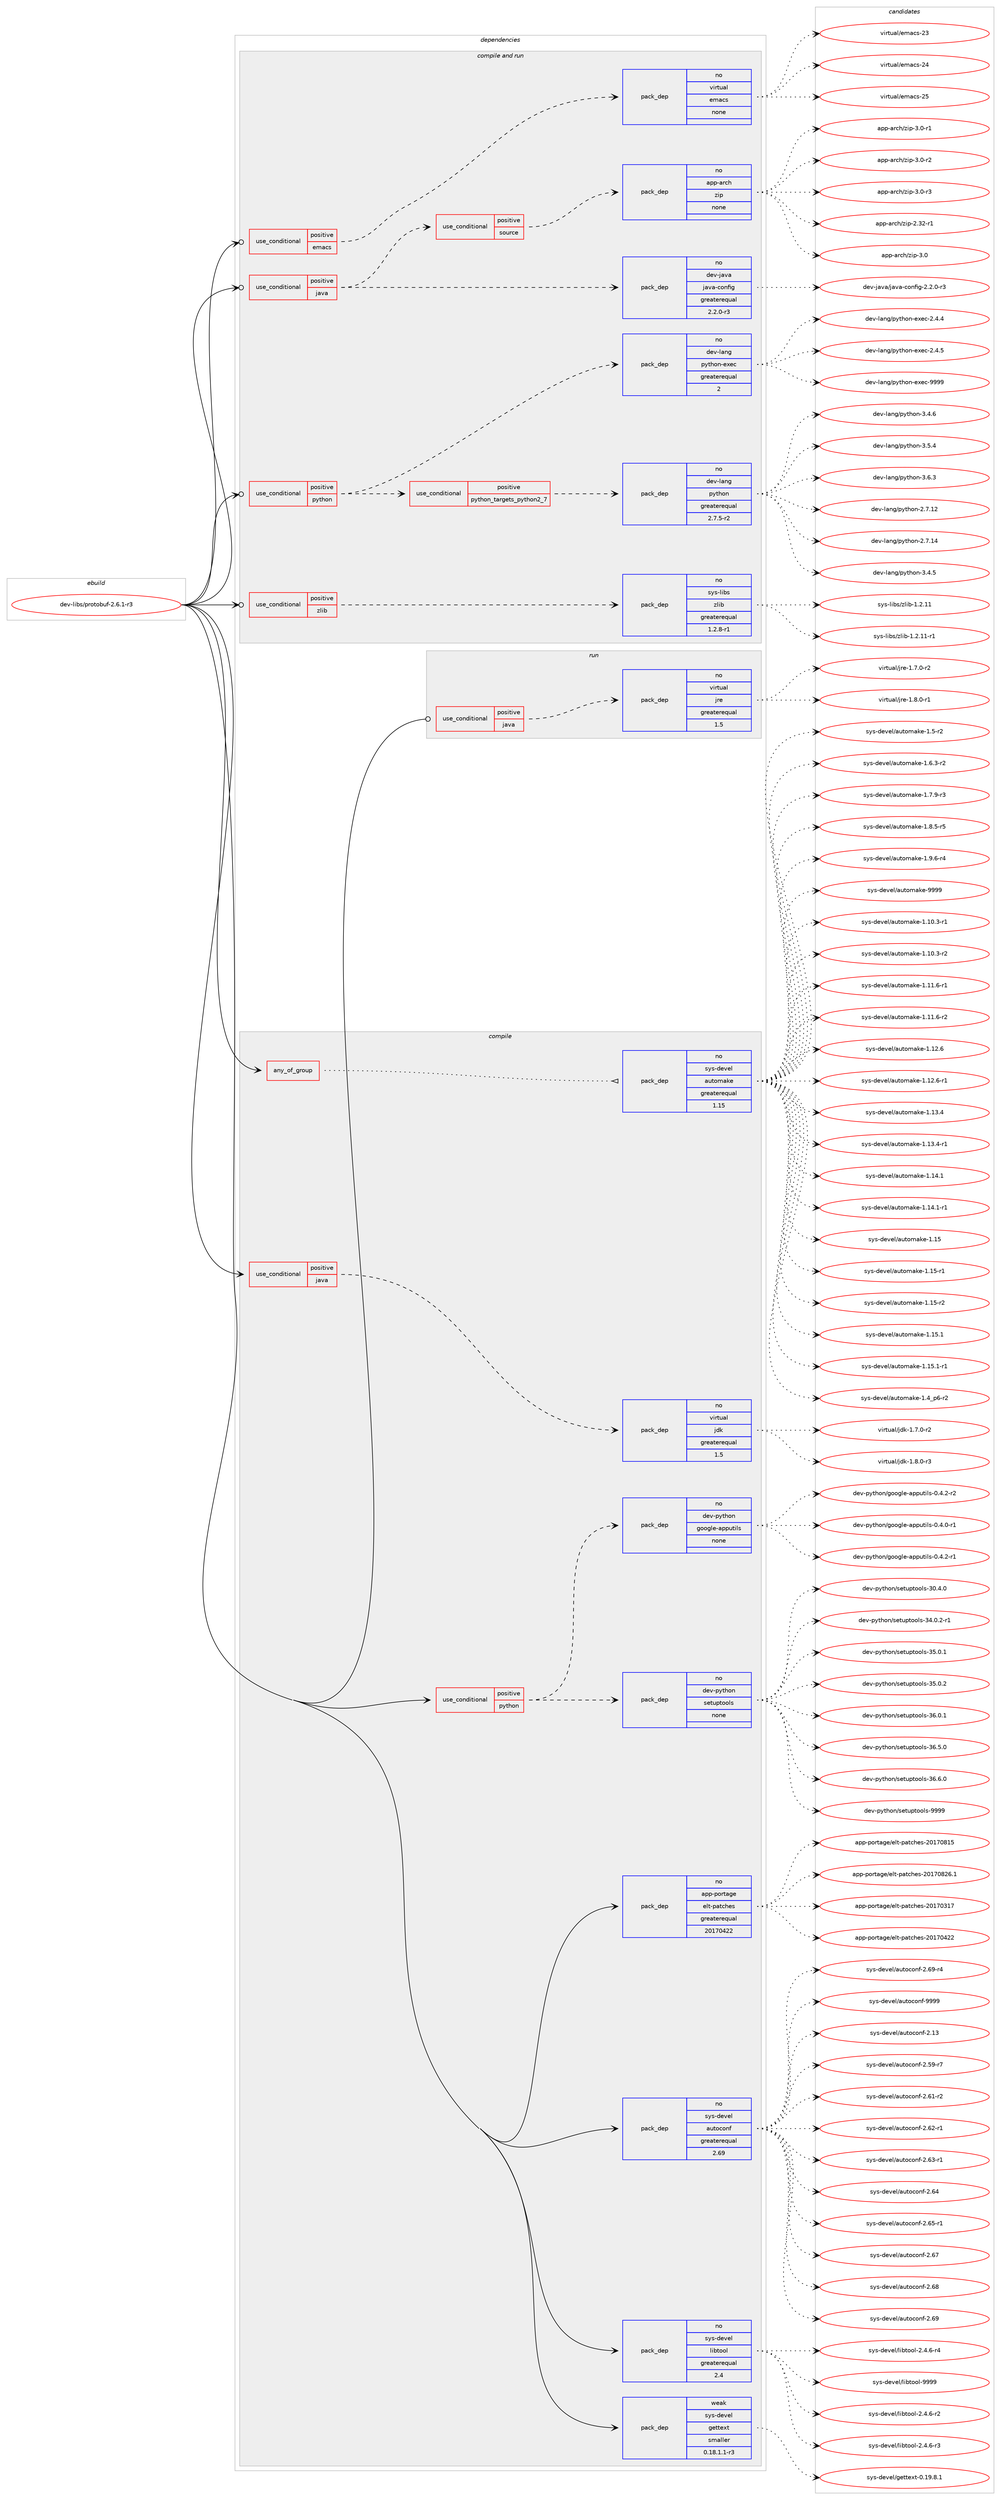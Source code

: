digraph prolog {

# *************
# Graph options
# *************

newrank=true;
concentrate=true;
compound=true;
graph [rankdir=LR,fontname=Helvetica,fontsize=10,ranksep=1.5];#, ranksep=2.5, nodesep=0.2];
edge  [arrowhead=vee];
node  [fontname=Helvetica,fontsize=10];

# **********
# The ebuild
# **********

subgraph cluster_leftcol {
color=gray;
rank=same;
label=<<i>ebuild</i>>;
id [label="dev-libs/protobuf-2.6.1-r3", color=red, width=4, href="../dev-libs/protobuf-2.6.1-r3.svg"];
}

# ****************
# The dependencies
# ****************

subgraph cluster_midcol {
color=gray;
label=<<i>dependencies</i>>;
subgraph cluster_compile {
fillcolor="#eeeeee";
style=filled;
label=<<i>compile</i>>;
subgraph any3523 {
dependency118746 [label=<<TABLE BORDER="0" CELLBORDER="1" CELLSPACING="0" CELLPADDING="4"><TR><TD CELLPADDING="10">any_of_group</TD></TR></TABLE>>, shape=none, color=red];subgraph pack89497 {
dependency118747 [label=<<TABLE BORDER="0" CELLBORDER="1" CELLSPACING="0" CELLPADDING="4" WIDTH="220"><TR><TD ROWSPAN="6" CELLPADDING="30">pack_dep</TD></TR><TR><TD WIDTH="110">no</TD></TR><TR><TD>sys-devel</TD></TR><TR><TD>automake</TD></TR><TR><TD>greaterequal</TD></TR><TR><TD>1.15</TD></TR></TABLE>>, shape=none, color=blue];
}
dependency118746:e -> dependency118747:w [weight=20,style="dotted",arrowhead="oinv"];
}
id:e -> dependency118746:w [weight=20,style="solid",arrowhead="vee"];
subgraph cond25694 {
dependency118748 [label=<<TABLE BORDER="0" CELLBORDER="1" CELLSPACING="0" CELLPADDING="4"><TR><TD ROWSPAN="3" CELLPADDING="10">use_conditional</TD></TR><TR><TD>positive</TD></TR><TR><TD>java</TD></TR></TABLE>>, shape=none, color=red];
subgraph pack89498 {
dependency118749 [label=<<TABLE BORDER="0" CELLBORDER="1" CELLSPACING="0" CELLPADDING="4" WIDTH="220"><TR><TD ROWSPAN="6" CELLPADDING="30">pack_dep</TD></TR><TR><TD WIDTH="110">no</TD></TR><TR><TD>virtual</TD></TR><TR><TD>jdk</TD></TR><TR><TD>greaterequal</TD></TR><TR><TD>1.5</TD></TR></TABLE>>, shape=none, color=blue];
}
dependency118748:e -> dependency118749:w [weight=20,style="dashed",arrowhead="vee"];
}
id:e -> dependency118748:w [weight=20,style="solid",arrowhead="vee"];
subgraph cond25695 {
dependency118750 [label=<<TABLE BORDER="0" CELLBORDER="1" CELLSPACING="0" CELLPADDING="4"><TR><TD ROWSPAN="3" CELLPADDING="10">use_conditional</TD></TR><TR><TD>positive</TD></TR><TR><TD>python</TD></TR></TABLE>>, shape=none, color=red];
subgraph pack89499 {
dependency118751 [label=<<TABLE BORDER="0" CELLBORDER="1" CELLSPACING="0" CELLPADDING="4" WIDTH="220"><TR><TD ROWSPAN="6" CELLPADDING="30">pack_dep</TD></TR><TR><TD WIDTH="110">no</TD></TR><TR><TD>dev-python</TD></TR><TR><TD>google-apputils</TD></TR><TR><TD>none</TD></TR><TR><TD></TD></TR></TABLE>>, shape=none, color=blue];
}
dependency118750:e -> dependency118751:w [weight=20,style="dashed",arrowhead="vee"];
subgraph pack89500 {
dependency118752 [label=<<TABLE BORDER="0" CELLBORDER="1" CELLSPACING="0" CELLPADDING="4" WIDTH="220"><TR><TD ROWSPAN="6" CELLPADDING="30">pack_dep</TD></TR><TR><TD WIDTH="110">no</TD></TR><TR><TD>dev-python</TD></TR><TR><TD>setuptools</TD></TR><TR><TD>none</TD></TR><TR><TD></TD></TR></TABLE>>, shape=none, color=blue];
}
dependency118750:e -> dependency118752:w [weight=20,style="dashed",arrowhead="vee"];
}
id:e -> dependency118750:w [weight=20,style="solid",arrowhead="vee"];
subgraph pack89501 {
dependency118753 [label=<<TABLE BORDER="0" CELLBORDER="1" CELLSPACING="0" CELLPADDING="4" WIDTH="220"><TR><TD ROWSPAN="6" CELLPADDING="30">pack_dep</TD></TR><TR><TD WIDTH="110">no</TD></TR><TR><TD>app-portage</TD></TR><TR><TD>elt-patches</TD></TR><TR><TD>greaterequal</TD></TR><TR><TD>20170422</TD></TR></TABLE>>, shape=none, color=blue];
}
id:e -> dependency118753:w [weight=20,style="solid",arrowhead="vee"];
subgraph pack89502 {
dependency118754 [label=<<TABLE BORDER="0" CELLBORDER="1" CELLSPACING="0" CELLPADDING="4" WIDTH="220"><TR><TD ROWSPAN="6" CELLPADDING="30">pack_dep</TD></TR><TR><TD WIDTH="110">no</TD></TR><TR><TD>sys-devel</TD></TR><TR><TD>autoconf</TD></TR><TR><TD>greaterequal</TD></TR><TR><TD>2.69</TD></TR></TABLE>>, shape=none, color=blue];
}
id:e -> dependency118754:w [weight=20,style="solid",arrowhead="vee"];
subgraph pack89503 {
dependency118755 [label=<<TABLE BORDER="0" CELLBORDER="1" CELLSPACING="0" CELLPADDING="4" WIDTH="220"><TR><TD ROWSPAN="6" CELLPADDING="30">pack_dep</TD></TR><TR><TD WIDTH="110">no</TD></TR><TR><TD>sys-devel</TD></TR><TR><TD>libtool</TD></TR><TR><TD>greaterequal</TD></TR><TR><TD>2.4</TD></TR></TABLE>>, shape=none, color=blue];
}
id:e -> dependency118755:w [weight=20,style="solid",arrowhead="vee"];
subgraph pack89504 {
dependency118756 [label=<<TABLE BORDER="0" CELLBORDER="1" CELLSPACING="0" CELLPADDING="4" WIDTH="220"><TR><TD ROWSPAN="6" CELLPADDING="30">pack_dep</TD></TR><TR><TD WIDTH="110">weak</TD></TR><TR><TD>sys-devel</TD></TR><TR><TD>gettext</TD></TR><TR><TD>smaller</TD></TR><TR><TD>0.18.1.1-r3</TD></TR></TABLE>>, shape=none, color=blue];
}
id:e -> dependency118756:w [weight=20,style="solid",arrowhead="vee"];
}
subgraph cluster_compileandrun {
fillcolor="#eeeeee";
style=filled;
label=<<i>compile and run</i>>;
subgraph cond25696 {
dependency118757 [label=<<TABLE BORDER="0" CELLBORDER="1" CELLSPACING="0" CELLPADDING="4"><TR><TD ROWSPAN="3" CELLPADDING="10">use_conditional</TD></TR><TR><TD>positive</TD></TR><TR><TD>emacs</TD></TR></TABLE>>, shape=none, color=red];
subgraph pack89505 {
dependency118758 [label=<<TABLE BORDER="0" CELLBORDER="1" CELLSPACING="0" CELLPADDING="4" WIDTH="220"><TR><TD ROWSPAN="6" CELLPADDING="30">pack_dep</TD></TR><TR><TD WIDTH="110">no</TD></TR><TR><TD>virtual</TD></TR><TR><TD>emacs</TD></TR><TR><TD>none</TD></TR><TR><TD></TD></TR></TABLE>>, shape=none, color=blue];
}
dependency118757:e -> dependency118758:w [weight=20,style="dashed",arrowhead="vee"];
}
id:e -> dependency118757:w [weight=20,style="solid",arrowhead="odotvee"];
subgraph cond25697 {
dependency118759 [label=<<TABLE BORDER="0" CELLBORDER="1" CELLSPACING="0" CELLPADDING="4"><TR><TD ROWSPAN="3" CELLPADDING="10">use_conditional</TD></TR><TR><TD>positive</TD></TR><TR><TD>java</TD></TR></TABLE>>, shape=none, color=red];
subgraph pack89506 {
dependency118760 [label=<<TABLE BORDER="0" CELLBORDER="1" CELLSPACING="0" CELLPADDING="4" WIDTH="220"><TR><TD ROWSPAN="6" CELLPADDING="30">pack_dep</TD></TR><TR><TD WIDTH="110">no</TD></TR><TR><TD>dev-java</TD></TR><TR><TD>java-config</TD></TR><TR><TD>greaterequal</TD></TR><TR><TD>2.2.0-r3</TD></TR></TABLE>>, shape=none, color=blue];
}
dependency118759:e -> dependency118760:w [weight=20,style="dashed",arrowhead="vee"];
subgraph cond25698 {
dependency118761 [label=<<TABLE BORDER="0" CELLBORDER="1" CELLSPACING="0" CELLPADDING="4"><TR><TD ROWSPAN="3" CELLPADDING="10">use_conditional</TD></TR><TR><TD>positive</TD></TR><TR><TD>source</TD></TR></TABLE>>, shape=none, color=red];
subgraph pack89507 {
dependency118762 [label=<<TABLE BORDER="0" CELLBORDER="1" CELLSPACING="0" CELLPADDING="4" WIDTH="220"><TR><TD ROWSPAN="6" CELLPADDING="30">pack_dep</TD></TR><TR><TD WIDTH="110">no</TD></TR><TR><TD>app-arch</TD></TR><TR><TD>zip</TD></TR><TR><TD>none</TD></TR><TR><TD></TD></TR></TABLE>>, shape=none, color=blue];
}
dependency118761:e -> dependency118762:w [weight=20,style="dashed",arrowhead="vee"];
}
dependency118759:e -> dependency118761:w [weight=20,style="dashed",arrowhead="vee"];
}
id:e -> dependency118759:w [weight=20,style="solid",arrowhead="odotvee"];
subgraph cond25699 {
dependency118763 [label=<<TABLE BORDER="0" CELLBORDER="1" CELLSPACING="0" CELLPADDING="4"><TR><TD ROWSPAN="3" CELLPADDING="10">use_conditional</TD></TR><TR><TD>positive</TD></TR><TR><TD>python</TD></TR></TABLE>>, shape=none, color=red];
subgraph cond25700 {
dependency118764 [label=<<TABLE BORDER="0" CELLBORDER="1" CELLSPACING="0" CELLPADDING="4"><TR><TD ROWSPAN="3" CELLPADDING="10">use_conditional</TD></TR><TR><TD>positive</TD></TR><TR><TD>python_targets_python2_7</TD></TR></TABLE>>, shape=none, color=red];
subgraph pack89508 {
dependency118765 [label=<<TABLE BORDER="0" CELLBORDER="1" CELLSPACING="0" CELLPADDING="4" WIDTH="220"><TR><TD ROWSPAN="6" CELLPADDING="30">pack_dep</TD></TR><TR><TD WIDTH="110">no</TD></TR><TR><TD>dev-lang</TD></TR><TR><TD>python</TD></TR><TR><TD>greaterequal</TD></TR><TR><TD>2.7.5-r2</TD></TR></TABLE>>, shape=none, color=blue];
}
dependency118764:e -> dependency118765:w [weight=20,style="dashed",arrowhead="vee"];
}
dependency118763:e -> dependency118764:w [weight=20,style="dashed",arrowhead="vee"];
subgraph pack89509 {
dependency118766 [label=<<TABLE BORDER="0" CELLBORDER="1" CELLSPACING="0" CELLPADDING="4" WIDTH="220"><TR><TD ROWSPAN="6" CELLPADDING="30">pack_dep</TD></TR><TR><TD WIDTH="110">no</TD></TR><TR><TD>dev-lang</TD></TR><TR><TD>python-exec</TD></TR><TR><TD>greaterequal</TD></TR><TR><TD>2</TD></TR></TABLE>>, shape=none, color=blue];
}
dependency118763:e -> dependency118766:w [weight=20,style="dashed",arrowhead="vee"];
}
id:e -> dependency118763:w [weight=20,style="solid",arrowhead="odotvee"];
subgraph cond25701 {
dependency118767 [label=<<TABLE BORDER="0" CELLBORDER="1" CELLSPACING="0" CELLPADDING="4"><TR><TD ROWSPAN="3" CELLPADDING="10">use_conditional</TD></TR><TR><TD>positive</TD></TR><TR><TD>zlib</TD></TR></TABLE>>, shape=none, color=red];
subgraph pack89510 {
dependency118768 [label=<<TABLE BORDER="0" CELLBORDER="1" CELLSPACING="0" CELLPADDING="4" WIDTH="220"><TR><TD ROWSPAN="6" CELLPADDING="30">pack_dep</TD></TR><TR><TD WIDTH="110">no</TD></TR><TR><TD>sys-libs</TD></TR><TR><TD>zlib</TD></TR><TR><TD>greaterequal</TD></TR><TR><TD>1.2.8-r1</TD></TR></TABLE>>, shape=none, color=blue];
}
dependency118767:e -> dependency118768:w [weight=20,style="dashed",arrowhead="vee"];
}
id:e -> dependency118767:w [weight=20,style="solid",arrowhead="odotvee"];
}
subgraph cluster_run {
fillcolor="#eeeeee";
style=filled;
label=<<i>run</i>>;
subgraph cond25702 {
dependency118769 [label=<<TABLE BORDER="0" CELLBORDER="1" CELLSPACING="0" CELLPADDING="4"><TR><TD ROWSPAN="3" CELLPADDING="10">use_conditional</TD></TR><TR><TD>positive</TD></TR><TR><TD>java</TD></TR></TABLE>>, shape=none, color=red];
subgraph pack89511 {
dependency118770 [label=<<TABLE BORDER="0" CELLBORDER="1" CELLSPACING="0" CELLPADDING="4" WIDTH="220"><TR><TD ROWSPAN="6" CELLPADDING="30">pack_dep</TD></TR><TR><TD WIDTH="110">no</TD></TR><TR><TD>virtual</TD></TR><TR><TD>jre</TD></TR><TR><TD>greaterequal</TD></TR><TR><TD>1.5</TD></TR></TABLE>>, shape=none, color=blue];
}
dependency118769:e -> dependency118770:w [weight=20,style="dashed",arrowhead="vee"];
}
id:e -> dependency118769:w [weight=20,style="solid",arrowhead="odot"];
}
}

# **************
# The candidates
# **************

subgraph cluster_choices {
rank=same;
color=gray;
label=<<i>candidates</i>>;

subgraph choice89497 {
color=black;
nodesep=1;
choice11512111545100101118101108479711711611110997107101454946494846514511449 [label="sys-devel/automake-1.10.3-r1", color=red, width=4,href="../sys-devel/automake-1.10.3-r1.svg"];
choice11512111545100101118101108479711711611110997107101454946494846514511450 [label="sys-devel/automake-1.10.3-r2", color=red, width=4,href="../sys-devel/automake-1.10.3-r2.svg"];
choice11512111545100101118101108479711711611110997107101454946494946544511449 [label="sys-devel/automake-1.11.6-r1", color=red, width=4,href="../sys-devel/automake-1.11.6-r1.svg"];
choice11512111545100101118101108479711711611110997107101454946494946544511450 [label="sys-devel/automake-1.11.6-r2", color=red, width=4,href="../sys-devel/automake-1.11.6-r2.svg"];
choice1151211154510010111810110847971171161111099710710145494649504654 [label="sys-devel/automake-1.12.6", color=red, width=4,href="../sys-devel/automake-1.12.6.svg"];
choice11512111545100101118101108479711711611110997107101454946495046544511449 [label="sys-devel/automake-1.12.6-r1", color=red, width=4,href="../sys-devel/automake-1.12.6-r1.svg"];
choice1151211154510010111810110847971171161111099710710145494649514652 [label="sys-devel/automake-1.13.4", color=red, width=4,href="../sys-devel/automake-1.13.4.svg"];
choice11512111545100101118101108479711711611110997107101454946495146524511449 [label="sys-devel/automake-1.13.4-r1", color=red, width=4,href="../sys-devel/automake-1.13.4-r1.svg"];
choice1151211154510010111810110847971171161111099710710145494649524649 [label="sys-devel/automake-1.14.1", color=red, width=4,href="../sys-devel/automake-1.14.1.svg"];
choice11512111545100101118101108479711711611110997107101454946495246494511449 [label="sys-devel/automake-1.14.1-r1", color=red, width=4,href="../sys-devel/automake-1.14.1-r1.svg"];
choice115121115451001011181011084797117116111109971071014549464953 [label="sys-devel/automake-1.15", color=red, width=4,href="../sys-devel/automake-1.15.svg"];
choice1151211154510010111810110847971171161111099710710145494649534511449 [label="sys-devel/automake-1.15-r1", color=red, width=4,href="../sys-devel/automake-1.15-r1.svg"];
choice1151211154510010111810110847971171161111099710710145494649534511450 [label="sys-devel/automake-1.15-r2", color=red, width=4,href="../sys-devel/automake-1.15-r2.svg"];
choice1151211154510010111810110847971171161111099710710145494649534649 [label="sys-devel/automake-1.15.1", color=red, width=4,href="../sys-devel/automake-1.15.1.svg"];
choice11512111545100101118101108479711711611110997107101454946495346494511449 [label="sys-devel/automake-1.15.1-r1", color=red, width=4,href="../sys-devel/automake-1.15.1-r1.svg"];
choice115121115451001011181011084797117116111109971071014549465295112544511450 [label="sys-devel/automake-1.4_p6-r2", color=red, width=4,href="../sys-devel/automake-1.4_p6-r2.svg"];
choice11512111545100101118101108479711711611110997107101454946534511450 [label="sys-devel/automake-1.5-r2", color=red, width=4,href="../sys-devel/automake-1.5-r2.svg"];
choice115121115451001011181011084797117116111109971071014549465446514511450 [label="sys-devel/automake-1.6.3-r2", color=red, width=4,href="../sys-devel/automake-1.6.3-r2.svg"];
choice115121115451001011181011084797117116111109971071014549465546574511451 [label="sys-devel/automake-1.7.9-r3", color=red, width=4,href="../sys-devel/automake-1.7.9-r3.svg"];
choice115121115451001011181011084797117116111109971071014549465646534511453 [label="sys-devel/automake-1.8.5-r5", color=red, width=4,href="../sys-devel/automake-1.8.5-r5.svg"];
choice115121115451001011181011084797117116111109971071014549465746544511452 [label="sys-devel/automake-1.9.6-r4", color=red, width=4,href="../sys-devel/automake-1.9.6-r4.svg"];
choice115121115451001011181011084797117116111109971071014557575757 [label="sys-devel/automake-9999", color=red, width=4,href="../sys-devel/automake-9999.svg"];
dependency118747:e -> choice11512111545100101118101108479711711611110997107101454946494846514511449:w [style=dotted,weight="100"];
dependency118747:e -> choice11512111545100101118101108479711711611110997107101454946494846514511450:w [style=dotted,weight="100"];
dependency118747:e -> choice11512111545100101118101108479711711611110997107101454946494946544511449:w [style=dotted,weight="100"];
dependency118747:e -> choice11512111545100101118101108479711711611110997107101454946494946544511450:w [style=dotted,weight="100"];
dependency118747:e -> choice1151211154510010111810110847971171161111099710710145494649504654:w [style=dotted,weight="100"];
dependency118747:e -> choice11512111545100101118101108479711711611110997107101454946495046544511449:w [style=dotted,weight="100"];
dependency118747:e -> choice1151211154510010111810110847971171161111099710710145494649514652:w [style=dotted,weight="100"];
dependency118747:e -> choice11512111545100101118101108479711711611110997107101454946495146524511449:w [style=dotted,weight="100"];
dependency118747:e -> choice1151211154510010111810110847971171161111099710710145494649524649:w [style=dotted,weight="100"];
dependency118747:e -> choice11512111545100101118101108479711711611110997107101454946495246494511449:w [style=dotted,weight="100"];
dependency118747:e -> choice115121115451001011181011084797117116111109971071014549464953:w [style=dotted,weight="100"];
dependency118747:e -> choice1151211154510010111810110847971171161111099710710145494649534511449:w [style=dotted,weight="100"];
dependency118747:e -> choice1151211154510010111810110847971171161111099710710145494649534511450:w [style=dotted,weight="100"];
dependency118747:e -> choice1151211154510010111810110847971171161111099710710145494649534649:w [style=dotted,weight="100"];
dependency118747:e -> choice11512111545100101118101108479711711611110997107101454946495346494511449:w [style=dotted,weight="100"];
dependency118747:e -> choice115121115451001011181011084797117116111109971071014549465295112544511450:w [style=dotted,weight="100"];
dependency118747:e -> choice11512111545100101118101108479711711611110997107101454946534511450:w [style=dotted,weight="100"];
dependency118747:e -> choice115121115451001011181011084797117116111109971071014549465446514511450:w [style=dotted,weight="100"];
dependency118747:e -> choice115121115451001011181011084797117116111109971071014549465546574511451:w [style=dotted,weight="100"];
dependency118747:e -> choice115121115451001011181011084797117116111109971071014549465646534511453:w [style=dotted,weight="100"];
dependency118747:e -> choice115121115451001011181011084797117116111109971071014549465746544511452:w [style=dotted,weight="100"];
dependency118747:e -> choice115121115451001011181011084797117116111109971071014557575757:w [style=dotted,weight="100"];
}
subgraph choice89498 {
color=black;
nodesep=1;
choice11810511411611797108471061001074549465546484511450 [label="virtual/jdk-1.7.0-r2", color=red, width=4,href="../virtual/jdk-1.7.0-r2.svg"];
choice11810511411611797108471061001074549465646484511451 [label="virtual/jdk-1.8.0-r3", color=red, width=4,href="../virtual/jdk-1.8.0-r3.svg"];
dependency118749:e -> choice11810511411611797108471061001074549465546484511450:w [style=dotted,weight="100"];
dependency118749:e -> choice11810511411611797108471061001074549465646484511451:w [style=dotted,weight="100"];
}
subgraph choice89499 {
color=black;
nodesep=1;
choice100101118451121211161041111104710311111110310810145971121121171161051081154548465246484511449 [label="dev-python/google-apputils-0.4.0-r1", color=red, width=4,href="../dev-python/google-apputils-0.4.0-r1.svg"];
choice100101118451121211161041111104710311111110310810145971121121171161051081154548465246504511449 [label="dev-python/google-apputils-0.4.2-r1", color=red, width=4,href="../dev-python/google-apputils-0.4.2-r1.svg"];
choice100101118451121211161041111104710311111110310810145971121121171161051081154548465246504511450 [label="dev-python/google-apputils-0.4.2-r2", color=red, width=4,href="../dev-python/google-apputils-0.4.2-r2.svg"];
dependency118751:e -> choice100101118451121211161041111104710311111110310810145971121121171161051081154548465246484511449:w [style=dotted,weight="100"];
dependency118751:e -> choice100101118451121211161041111104710311111110310810145971121121171161051081154548465246504511449:w [style=dotted,weight="100"];
dependency118751:e -> choice100101118451121211161041111104710311111110310810145971121121171161051081154548465246504511450:w [style=dotted,weight="100"];
}
subgraph choice89500 {
color=black;
nodesep=1;
choice100101118451121211161041111104711510111611711211611111110811545514846524648 [label="dev-python/setuptools-30.4.0", color=red, width=4,href="../dev-python/setuptools-30.4.0.svg"];
choice1001011184511212111610411111047115101116117112116111111108115455152464846504511449 [label="dev-python/setuptools-34.0.2-r1", color=red, width=4,href="../dev-python/setuptools-34.0.2-r1.svg"];
choice100101118451121211161041111104711510111611711211611111110811545515346484649 [label="dev-python/setuptools-35.0.1", color=red, width=4,href="../dev-python/setuptools-35.0.1.svg"];
choice100101118451121211161041111104711510111611711211611111110811545515346484650 [label="dev-python/setuptools-35.0.2", color=red, width=4,href="../dev-python/setuptools-35.0.2.svg"];
choice100101118451121211161041111104711510111611711211611111110811545515446484649 [label="dev-python/setuptools-36.0.1", color=red, width=4,href="../dev-python/setuptools-36.0.1.svg"];
choice100101118451121211161041111104711510111611711211611111110811545515446534648 [label="dev-python/setuptools-36.5.0", color=red, width=4,href="../dev-python/setuptools-36.5.0.svg"];
choice100101118451121211161041111104711510111611711211611111110811545515446544648 [label="dev-python/setuptools-36.6.0", color=red, width=4,href="../dev-python/setuptools-36.6.0.svg"];
choice10010111845112121116104111110471151011161171121161111111081154557575757 [label="dev-python/setuptools-9999", color=red, width=4,href="../dev-python/setuptools-9999.svg"];
dependency118752:e -> choice100101118451121211161041111104711510111611711211611111110811545514846524648:w [style=dotted,weight="100"];
dependency118752:e -> choice1001011184511212111610411111047115101116117112116111111108115455152464846504511449:w [style=dotted,weight="100"];
dependency118752:e -> choice100101118451121211161041111104711510111611711211611111110811545515346484649:w [style=dotted,weight="100"];
dependency118752:e -> choice100101118451121211161041111104711510111611711211611111110811545515346484650:w [style=dotted,weight="100"];
dependency118752:e -> choice100101118451121211161041111104711510111611711211611111110811545515446484649:w [style=dotted,weight="100"];
dependency118752:e -> choice100101118451121211161041111104711510111611711211611111110811545515446534648:w [style=dotted,weight="100"];
dependency118752:e -> choice100101118451121211161041111104711510111611711211611111110811545515446544648:w [style=dotted,weight="100"];
dependency118752:e -> choice10010111845112121116104111110471151011161171121161111111081154557575757:w [style=dotted,weight="100"];
}
subgraph choice89501 {
color=black;
nodesep=1;
choice97112112451121111141169710310147101108116451129711699104101115455048495548514955 [label="app-portage/elt-patches-20170317", color=red, width=4,href="../app-portage/elt-patches-20170317.svg"];
choice97112112451121111141169710310147101108116451129711699104101115455048495548525050 [label="app-portage/elt-patches-20170422", color=red, width=4,href="../app-portage/elt-patches-20170422.svg"];
choice97112112451121111141169710310147101108116451129711699104101115455048495548564953 [label="app-portage/elt-patches-20170815", color=red, width=4,href="../app-portage/elt-patches-20170815.svg"];
choice971121124511211111411697103101471011081164511297116991041011154550484955485650544649 [label="app-portage/elt-patches-20170826.1", color=red, width=4,href="../app-portage/elt-patches-20170826.1.svg"];
dependency118753:e -> choice97112112451121111141169710310147101108116451129711699104101115455048495548514955:w [style=dotted,weight="100"];
dependency118753:e -> choice97112112451121111141169710310147101108116451129711699104101115455048495548525050:w [style=dotted,weight="100"];
dependency118753:e -> choice97112112451121111141169710310147101108116451129711699104101115455048495548564953:w [style=dotted,weight="100"];
dependency118753:e -> choice971121124511211111411697103101471011081164511297116991041011154550484955485650544649:w [style=dotted,weight="100"];
}
subgraph choice89502 {
color=black;
nodesep=1;
choice115121115451001011181011084797117116111991111101024550464951 [label="sys-devel/autoconf-2.13", color=red, width=4,href="../sys-devel/autoconf-2.13.svg"];
choice1151211154510010111810110847971171161119911111010245504653574511455 [label="sys-devel/autoconf-2.59-r7", color=red, width=4,href="../sys-devel/autoconf-2.59-r7.svg"];
choice1151211154510010111810110847971171161119911111010245504654494511450 [label="sys-devel/autoconf-2.61-r2", color=red, width=4,href="../sys-devel/autoconf-2.61-r2.svg"];
choice1151211154510010111810110847971171161119911111010245504654504511449 [label="sys-devel/autoconf-2.62-r1", color=red, width=4,href="../sys-devel/autoconf-2.62-r1.svg"];
choice1151211154510010111810110847971171161119911111010245504654514511449 [label="sys-devel/autoconf-2.63-r1", color=red, width=4,href="../sys-devel/autoconf-2.63-r1.svg"];
choice115121115451001011181011084797117116111991111101024550465452 [label="sys-devel/autoconf-2.64", color=red, width=4,href="../sys-devel/autoconf-2.64.svg"];
choice1151211154510010111810110847971171161119911111010245504654534511449 [label="sys-devel/autoconf-2.65-r1", color=red, width=4,href="../sys-devel/autoconf-2.65-r1.svg"];
choice115121115451001011181011084797117116111991111101024550465455 [label="sys-devel/autoconf-2.67", color=red, width=4,href="../sys-devel/autoconf-2.67.svg"];
choice115121115451001011181011084797117116111991111101024550465456 [label="sys-devel/autoconf-2.68", color=red, width=4,href="../sys-devel/autoconf-2.68.svg"];
choice115121115451001011181011084797117116111991111101024550465457 [label="sys-devel/autoconf-2.69", color=red, width=4,href="../sys-devel/autoconf-2.69.svg"];
choice1151211154510010111810110847971171161119911111010245504654574511452 [label="sys-devel/autoconf-2.69-r4", color=red, width=4,href="../sys-devel/autoconf-2.69-r4.svg"];
choice115121115451001011181011084797117116111991111101024557575757 [label="sys-devel/autoconf-9999", color=red, width=4,href="../sys-devel/autoconf-9999.svg"];
dependency118754:e -> choice115121115451001011181011084797117116111991111101024550464951:w [style=dotted,weight="100"];
dependency118754:e -> choice1151211154510010111810110847971171161119911111010245504653574511455:w [style=dotted,weight="100"];
dependency118754:e -> choice1151211154510010111810110847971171161119911111010245504654494511450:w [style=dotted,weight="100"];
dependency118754:e -> choice1151211154510010111810110847971171161119911111010245504654504511449:w [style=dotted,weight="100"];
dependency118754:e -> choice1151211154510010111810110847971171161119911111010245504654514511449:w [style=dotted,weight="100"];
dependency118754:e -> choice115121115451001011181011084797117116111991111101024550465452:w [style=dotted,weight="100"];
dependency118754:e -> choice1151211154510010111810110847971171161119911111010245504654534511449:w [style=dotted,weight="100"];
dependency118754:e -> choice115121115451001011181011084797117116111991111101024550465455:w [style=dotted,weight="100"];
dependency118754:e -> choice115121115451001011181011084797117116111991111101024550465456:w [style=dotted,weight="100"];
dependency118754:e -> choice115121115451001011181011084797117116111991111101024550465457:w [style=dotted,weight="100"];
dependency118754:e -> choice1151211154510010111810110847971171161119911111010245504654574511452:w [style=dotted,weight="100"];
dependency118754:e -> choice115121115451001011181011084797117116111991111101024557575757:w [style=dotted,weight="100"];
}
subgraph choice89503 {
color=black;
nodesep=1;
choice1151211154510010111810110847108105981161111111084550465246544511450 [label="sys-devel/libtool-2.4.6-r2", color=red, width=4,href="../sys-devel/libtool-2.4.6-r2.svg"];
choice1151211154510010111810110847108105981161111111084550465246544511451 [label="sys-devel/libtool-2.4.6-r3", color=red, width=4,href="../sys-devel/libtool-2.4.6-r3.svg"];
choice1151211154510010111810110847108105981161111111084550465246544511452 [label="sys-devel/libtool-2.4.6-r4", color=red, width=4,href="../sys-devel/libtool-2.4.6-r4.svg"];
choice1151211154510010111810110847108105981161111111084557575757 [label="sys-devel/libtool-9999", color=red, width=4,href="../sys-devel/libtool-9999.svg"];
dependency118755:e -> choice1151211154510010111810110847108105981161111111084550465246544511450:w [style=dotted,weight="100"];
dependency118755:e -> choice1151211154510010111810110847108105981161111111084550465246544511451:w [style=dotted,weight="100"];
dependency118755:e -> choice1151211154510010111810110847108105981161111111084550465246544511452:w [style=dotted,weight="100"];
dependency118755:e -> choice1151211154510010111810110847108105981161111111084557575757:w [style=dotted,weight="100"];
}
subgraph choice89504 {
color=black;
nodesep=1;
choice1151211154510010111810110847103101116116101120116454846495746564649 [label="sys-devel/gettext-0.19.8.1", color=red, width=4,href="../sys-devel/gettext-0.19.8.1.svg"];
dependency118756:e -> choice1151211154510010111810110847103101116116101120116454846495746564649:w [style=dotted,weight="100"];
}
subgraph choice89505 {
color=black;
nodesep=1;
choice11810511411611797108471011099799115455051 [label="virtual/emacs-23", color=red, width=4,href="../virtual/emacs-23.svg"];
choice11810511411611797108471011099799115455052 [label="virtual/emacs-24", color=red, width=4,href="../virtual/emacs-24.svg"];
choice11810511411611797108471011099799115455053 [label="virtual/emacs-25", color=red, width=4,href="../virtual/emacs-25.svg"];
dependency118758:e -> choice11810511411611797108471011099799115455051:w [style=dotted,weight="100"];
dependency118758:e -> choice11810511411611797108471011099799115455052:w [style=dotted,weight="100"];
dependency118758:e -> choice11810511411611797108471011099799115455053:w [style=dotted,weight="100"];
}
subgraph choice89506 {
color=black;
nodesep=1;
choice10010111845106971189747106971189745991111101021051034550465046484511451 [label="dev-java/java-config-2.2.0-r3", color=red, width=4,href="../dev-java/java-config-2.2.0-r3.svg"];
dependency118760:e -> choice10010111845106971189747106971189745991111101021051034550465046484511451:w [style=dotted,weight="100"];
}
subgraph choice89507 {
color=black;
nodesep=1;
choice971121124597114991044712210511245504651504511449 [label="app-arch/zip-2.32-r1", color=red, width=4,href="../app-arch/zip-2.32-r1.svg"];
choice971121124597114991044712210511245514648 [label="app-arch/zip-3.0", color=red, width=4,href="../app-arch/zip-3.0.svg"];
choice9711211245971149910447122105112455146484511449 [label="app-arch/zip-3.0-r1", color=red, width=4,href="../app-arch/zip-3.0-r1.svg"];
choice9711211245971149910447122105112455146484511450 [label="app-arch/zip-3.0-r2", color=red, width=4,href="../app-arch/zip-3.0-r2.svg"];
choice9711211245971149910447122105112455146484511451 [label="app-arch/zip-3.0-r3", color=red, width=4,href="../app-arch/zip-3.0-r3.svg"];
dependency118762:e -> choice971121124597114991044712210511245504651504511449:w [style=dotted,weight="100"];
dependency118762:e -> choice971121124597114991044712210511245514648:w [style=dotted,weight="100"];
dependency118762:e -> choice9711211245971149910447122105112455146484511449:w [style=dotted,weight="100"];
dependency118762:e -> choice9711211245971149910447122105112455146484511450:w [style=dotted,weight="100"];
dependency118762:e -> choice9711211245971149910447122105112455146484511451:w [style=dotted,weight="100"];
}
subgraph choice89508 {
color=black;
nodesep=1;
choice10010111845108971101034711212111610411111045504655464950 [label="dev-lang/python-2.7.12", color=red, width=4,href="../dev-lang/python-2.7.12.svg"];
choice10010111845108971101034711212111610411111045504655464952 [label="dev-lang/python-2.7.14", color=red, width=4,href="../dev-lang/python-2.7.14.svg"];
choice100101118451089711010347112121116104111110455146524653 [label="dev-lang/python-3.4.5", color=red, width=4,href="../dev-lang/python-3.4.5.svg"];
choice100101118451089711010347112121116104111110455146524654 [label="dev-lang/python-3.4.6", color=red, width=4,href="../dev-lang/python-3.4.6.svg"];
choice100101118451089711010347112121116104111110455146534652 [label="dev-lang/python-3.5.4", color=red, width=4,href="../dev-lang/python-3.5.4.svg"];
choice100101118451089711010347112121116104111110455146544651 [label="dev-lang/python-3.6.3", color=red, width=4,href="../dev-lang/python-3.6.3.svg"];
dependency118765:e -> choice10010111845108971101034711212111610411111045504655464950:w [style=dotted,weight="100"];
dependency118765:e -> choice10010111845108971101034711212111610411111045504655464952:w [style=dotted,weight="100"];
dependency118765:e -> choice100101118451089711010347112121116104111110455146524653:w [style=dotted,weight="100"];
dependency118765:e -> choice100101118451089711010347112121116104111110455146524654:w [style=dotted,weight="100"];
dependency118765:e -> choice100101118451089711010347112121116104111110455146534652:w [style=dotted,weight="100"];
dependency118765:e -> choice100101118451089711010347112121116104111110455146544651:w [style=dotted,weight="100"];
}
subgraph choice89509 {
color=black;
nodesep=1;
choice1001011184510897110103471121211161041111104510112010199455046524652 [label="dev-lang/python-exec-2.4.4", color=red, width=4,href="../dev-lang/python-exec-2.4.4.svg"];
choice1001011184510897110103471121211161041111104510112010199455046524653 [label="dev-lang/python-exec-2.4.5", color=red, width=4,href="../dev-lang/python-exec-2.4.5.svg"];
choice10010111845108971101034711212111610411111045101120101994557575757 [label="dev-lang/python-exec-9999", color=red, width=4,href="../dev-lang/python-exec-9999.svg"];
dependency118766:e -> choice1001011184510897110103471121211161041111104510112010199455046524652:w [style=dotted,weight="100"];
dependency118766:e -> choice1001011184510897110103471121211161041111104510112010199455046524653:w [style=dotted,weight="100"];
dependency118766:e -> choice10010111845108971101034711212111610411111045101120101994557575757:w [style=dotted,weight="100"];
}
subgraph choice89510 {
color=black;
nodesep=1;
choice1151211154510810598115471221081059845494650464949 [label="sys-libs/zlib-1.2.11", color=red, width=4,href="../sys-libs/zlib-1.2.11.svg"];
choice11512111545108105981154712210810598454946504649494511449 [label="sys-libs/zlib-1.2.11-r1", color=red, width=4,href="../sys-libs/zlib-1.2.11-r1.svg"];
dependency118768:e -> choice1151211154510810598115471221081059845494650464949:w [style=dotted,weight="100"];
dependency118768:e -> choice11512111545108105981154712210810598454946504649494511449:w [style=dotted,weight="100"];
}
subgraph choice89511 {
color=black;
nodesep=1;
choice11810511411611797108471061141014549465546484511450 [label="virtual/jre-1.7.0-r2", color=red, width=4,href="../virtual/jre-1.7.0-r2.svg"];
choice11810511411611797108471061141014549465646484511449 [label="virtual/jre-1.8.0-r1", color=red, width=4,href="../virtual/jre-1.8.0-r1.svg"];
dependency118770:e -> choice11810511411611797108471061141014549465546484511450:w [style=dotted,weight="100"];
dependency118770:e -> choice11810511411611797108471061141014549465646484511449:w [style=dotted,weight="100"];
}
}

}
